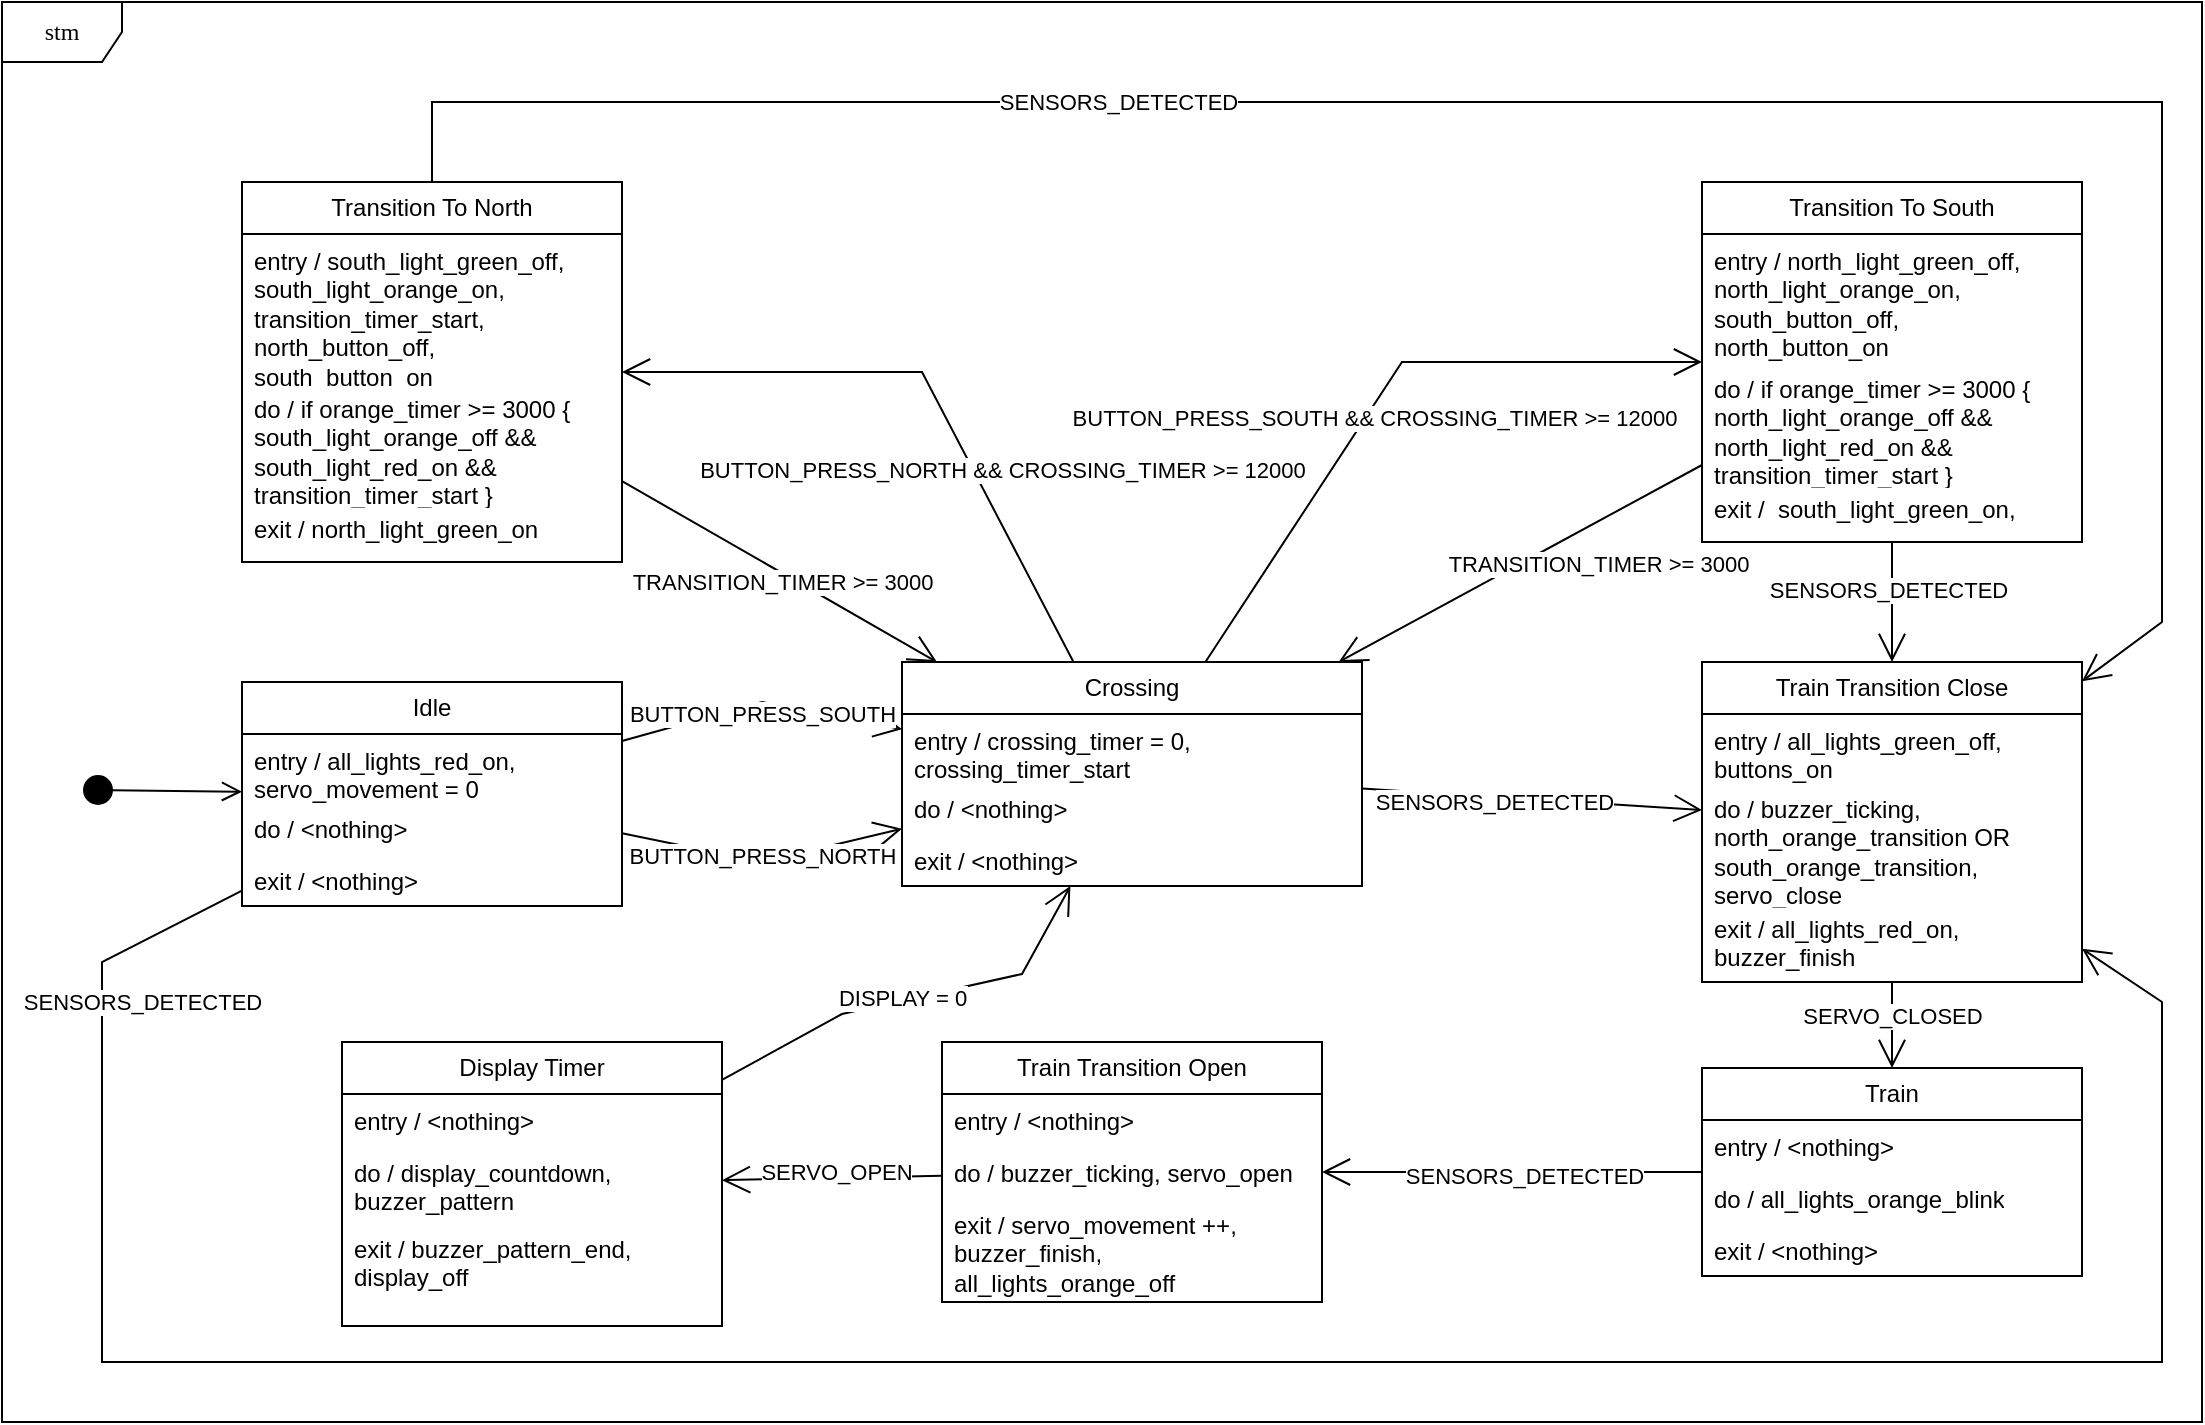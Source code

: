 <mxfile version="26.1.1">
  <diagram name="Page-1" id="58cdce13-f638-feb5-8d6f-7d28b1aa9fa0">
    <mxGraphModel dx="1406" dy="1673" grid="1" gridSize="10" guides="1" tooltips="1" connect="1" arrows="1" fold="1" page="1" pageScale="1" pageWidth="1100" pageHeight="850" background="none" math="0" shadow="0">
      <root>
        <mxCell id="0" />
        <mxCell id="1" parent="0" />
        <mxCell id="2a3bc250acf0617d-8" value="stm" style="shape=umlFrame;whiteSpace=wrap;html=1;rounded=1;shadow=0;comic=0;labelBackgroundColor=none;strokeWidth=1;fontFamily=Verdana;fontSize=12;align=center;" parent="1" vertex="1">
          <mxGeometry y="-30" width="1100" height="710" as="geometry" />
        </mxCell>
        <mxCell id="PKtg7ZzHAFvoQ-wqq1mG-1" value="" style="html=1;verticalAlign=bottom;startArrow=circle;startFill=1;endArrow=open;startSize=6;endSize=8;curved=0;rounded=0;" parent="1" target="PKtg7ZzHAFvoQ-wqq1mG-2" edge="1">
          <mxGeometry width="80" relative="1" as="geometry">
            <mxPoint x="40" y="363.905" as="sourcePoint" />
            <mxPoint x="120" y="368.086" as="targetPoint" />
          </mxGeometry>
        </mxCell>
        <mxCell id="PKtg7ZzHAFvoQ-wqq1mG-2" value="Idle" style="swimlane;fontStyle=0;childLayout=stackLayout;horizontal=1;startSize=26;fillColor=none;horizontalStack=0;resizeParent=1;resizeParentMax=0;resizeLast=0;collapsible=1;marginBottom=0;whiteSpace=wrap;html=1;" parent="1" vertex="1">
          <mxGeometry x="120" y="310" width="190" height="112" as="geometry">
            <mxRectangle x="150" y="350" width="100" height="30" as="alternateBounds" />
          </mxGeometry>
        </mxCell>
        <mxCell id="PKtg7ZzHAFvoQ-wqq1mG-3" value="entry / all_lights_red_on, servo_movement = 0" style="text;strokeColor=none;fillColor=none;align=left;verticalAlign=top;spacingLeft=4;spacingRight=4;overflow=hidden;rotatable=0;points=[[0,0.5],[1,0.5]];portConstraint=eastwest;whiteSpace=wrap;html=1;" parent="PKtg7ZzHAFvoQ-wqq1mG-2" vertex="1">
          <mxGeometry y="26" width="190" height="34" as="geometry" />
        </mxCell>
        <mxCell id="PKtg7ZzHAFvoQ-wqq1mG-4" value="do / &amp;lt;nothing&amp;gt;&amp;nbsp;" style="text;strokeColor=none;fillColor=none;align=left;verticalAlign=top;spacingLeft=4;spacingRight=4;overflow=hidden;rotatable=0;points=[[0,0.5],[1,0.5]];portConstraint=eastwest;whiteSpace=wrap;html=1;" parent="PKtg7ZzHAFvoQ-wqq1mG-2" vertex="1">
          <mxGeometry y="60" width="190" height="26" as="geometry" />
        </mxCell>
        <mxCell id="PKtg7ZzHAFvoQ-wqq1mG-5" value="exit / &amp;lt;nothing&amp;gt;" style="text;strokeColor=none;fillColor=none;align=left;verticalAlign=top;spacingLeft=4;spacingRight=4;overflow=hidden;rotatable=0;points=[[0,0.5],[1,0.5]];portConstraint=eastwest;whiteSpace=wrap;html=1;" parent="PKtg7ZzHAFvoQ-wqq1mG-2" vertex="1">
          <mxGeometry y="86" width="190" height="26" as="geometry" />
        </mxCell>
        <mxCell id="PKtg7ZzHAFvoQ-wqq1mG-8" value="Crossing" style="swimlane;fontStyle=0;childLayout=stackLayout;horizontal=1;startSize=26;fillColor=none;horizontalStack=0;resizeParent=1;resizeParentMax=0;resizeLast=0;collapsible=1;marginBottom=0;whiteSpace=wrap;html=1;" parent="1" vertex="1">
          <mxGeometry x="450" y="300" width="230" height="112" as="geometry" />
        </mxCell>
        <mxCell id="PKtg7ZzHAFvoQ-wqq1mG-9" value="entry / crossing_timer = 0, crossing_timer_start" style="text;strokeColor=none;fillColor=none;align=left;verticalAlign=top;spacingLeft=4;spacingRight=4;overflow=hidden;rotatable=0;points=[[0,0.5],[1,0.5]];portConstraint=eastwest;whiteSpace=wrap;html=1;" parent="PKtg7ZzHAFvoQ-wqq1mG-8" vertex="1">
          <mxGeometry y="26" width="230" height="34" as="geometry" />
        </mxCell>
        <mxCell id="PKtg7ZzHAFvoQ-wqq1mG-10" value="do / &amp;lt;nothing&amp;gt;&amp;nbsp;" style="text;strokeColor=none;fillColor=none;align=left;verticalAlign=top;spacingLeft=4;spacingRight=4;overflow=hidden;rotatable=0;points=[[0,0.5],[1,0.5]];portConstraint=eastwest;whiteSpace=wrap;html=1;" parent="PKtg7ZzHAFvoQ-wqq1mG-8" vertex="1">
          <mxGeometry y="60" width="230" height="26" as="geometry" />
        </mxCell>
        <mxCell id="PKtg7ZzHAFvoQ-wqq1mG-11" value="exit / &amp;lt;nothing&amp;gt;" style="text;strokeColor=none;fillColor=none;align=left;verticalAlign=top;spacingLeft=4;spacingRight=4;overflow=hidden;rotatable=0;points=[[0,0.5],[1,0.5]];portConstraint=eastwest;whiteSpace=wrap;html=1;" parent="PKtg7ZzHAFvoQ-wqq1mG-8" vertex="1">
          <mxGeometry y="86" width="230" height="26" as="geometry" />
        </mxCell>
        <mxCell id="PKtg7ZzHAFvoQ-wqq1mG-12" value="Transition To North" style="swimlane;fontStyle=0;childLayout=stackLayout;horizontal=1;startSize=26;fillColor=none;horizontalStack=0;resizeParent=1;resizeParentMax=0;resizeLast=0;collapsible=1;marginBottom=0;whiteSpace=wrap;html=1;" parent="1" vertex="1">
          <mxGeometry x="120" y="60" width="190" height="190" as="geometry" />
        </mxCell>
        <mxCell id="PKtg7ZzHAFvoQ-wqq1mG-13" value="entry / south_light_green_off, south_light_orange_on, transition_timer_start, north_button_off,&lt;div&gt;south_button_on&lt;/div&gt;" style="text;strokeColor=none;fillColor=none;align=left;verticalAlign=top;spacingLeft=4;spacingRight=4;overflow=hidden;rotatable=0;points=[[0,0.5],[1,0.5]];portConstraint=eastwest;whiteSpace=wrap;html=1;" parent="PKtg7ZzHAFvoQ-wqq1mG-12" vertex="1">
          <mxGeometry y="26" width="190" height="74" as="geometry" />
        </mxCell>
        <mxCell id="PKtg7ZzHAFvoQ-wqq1mG-14" value="do / if orange_timer &amp;gt;= 3000 { south_light_orange_off &amp;amp;&amp;amp; south_light_red_on &amp;amp;&amp;amp; transition_timer_start }" style="text;strokeColor=none;fillColor=none;align=left;verticalAlign=top;spacingLeft=4;spacingRight=4;overflow=hidden;rotatable=0;points=[[0,0.5],[1,0.5]];portConstraint=eastwest;whiteSpace=wrap;html=1;" parent="PKtg7ZzHAFvoQ-wqq1mG-12" vertex="1">
          <mxGeometry y="100" width="190" height="60" as="geometry" />
        </mxCell>
        <mxCell id="PKtg7ZzHAFvoQ-wqq1mG-15" value="exit / north_light_green_on" style="text;strokeColor=none;fillColor=none;align=left;verticalAlign=top;spacingLeft=4;spacingRight=4;overflow=hidden;rotatable=0;points=[[0,0.5],[1,0.5]];portConstraint=eastwest;whiteSpace=wrap;html=1;" parent="PKtg7ZzHAFvoQ-wqq1mG-12" vertex="1">
          <mxGeometry y="160" width="190" height="30" as="geometry" />
        </mxCell>
        <mxCell id="PKtg7ZzHAFvoQ-wqq1mG-16" value="Train" style="swimlane;fontStyle=0;childLayout=stackLayout;horizontal=1;startSize=26;fillColor=none;horizontalStack=0;resizeParent=1;resizeParentMax=0;resizeLast=0;collapsible=1;marginBottom=0;whiteSpace=wrap;html=1;" parent="1" vertex="1">
          <mxGeometry x="850" y="503" width="190" height="104" as="geometry" />
        </mxCell>
        <mxCell id="PKtg7ZzHAFvoQ-wqq1mG-17" value="entry / &amp;lt;nothing&amp;gt;" style="text;strokeColor=none;fillColor=none;align=left;verticalAlign=top;spacingLeft=4;spacingRight=4;overflow=hidden;rotatable=0;points=[[0,0.5],[1,0.5]];portConstraint=eastwest;whiteSpace=wrap;html=1;" parent="PKtg7ZzHAFvoQ-wqq1mG-16" vertex="1">
          <mxGeometry y="26" width="190" height="26" as="geometry" />
        </mxCell>
        <mxCell id="PKtg7ZzHAFvoQ-wqq1mG-18" value="do / all_lights_orange_blink" style="text;strokeColor=none;fillColor=none;align=left;verticalAlign=top;spacingLeft=4;spacingRight=4;overflow=hidden;rotatable=0;points=[[0,0.5],[1,0.5]];portConstraint=eastwest;whiteSpace=wrap;html=1;" parent="PKtg7ZzHAFvoQ-wqq1mG-16" vertex="1">
          <mxGeometry y="52" width="190" height="26" as="geometry" />
        </mxCell>
        <mxCell id="PKtg7ZzHAFvoQ-wqq1mG-19" value="exit / &amp;lt;nothing&amp;gt;" style="text;strokeColor=none;fillColor=none;align=left;verticalAlign=top;spacingLeft=4;spacingRight=4;overflow=hidden;rotatable=0;points=[[0,0.5],[1,0.5]];portConstraint=eastwest;whiteSpace=wrap;html=1;" parent="PKtg7ZzHAFvoQ-wqq1mG-16" vertex="1">
          <mxGeometry y="78" width="190" height="26" as="geometry" />
        </mxCell>
        <mxCell id="PKtg7ZzHAFvoQ-wqq1mG-20" value="Train Transition Close" style="swimlane;fontStyle=0;childLayout=stackLayout;horizontal=1;startSize=26;fillColor=none;horizontalStack=0;resizeParent=1;resizeParentMax=0;resizeLast=0;collapsible=1;marginBottom=0;whiteSpace=wrap;html=1;" parent="1" vertex="1">
          <mxGeometry x="850" y="300" width="190" height="160" as="geometry" />
        </mxCell>
        <mxCell id="PKtg7ZzHAFvoQ-wqq1mG-21" value="entry / all_lights_green_off, buttons_on" style="text;strokeColor=none;fillColor=none;align=left;verticalAlign=top;spacingLeft=4;spacingRight=4;overflow=hidden;rotatable=0;points=[[0,0.5],[1,0.5]];portConstraint=eastwest;whiteSpace=wrap;html=1;" parent="PKtg7ZzHAFvoQ-wqq1mG-20" vertex="1">
          <mxGeometry y="26" width="190" height="34" as="geometry" />
        </mxCell>
        <mxCell id="PKtg7ZzHAFvoQ-wqq1mG-22" value="do / buzzer_ticking, north_orange_transition OR south_orange_transition,&lt;div&gt;servo_close&lt;/div&gt;" style="text;strokeColor=none;fillColor=none;align=left;verticalAlign=top;spacingLeft=4;spacingRight=4;overflow=hidden;rotatable=0;points=[[0,0.5],[1,0.5]];portConstraint=eastwest;whiteSpace=wrap;html=1;" parent="PKtg7ZzHAFvoQ-wqq1mG-20" vertex="1">
          <mxGeometry y="60" width="190" height="60" as="geometry" />
        </mxCell>
        <mxCell id="PKtg7ZzHAFvoQ-wqq1mG-23" value="exit / all_lights_red_on, buzzer_finish" style="text;strokeColor=none;fillColor=none;align=left;verticalAlign=top;spacingLeft=4;spacingRight=4;overflow=hidden;rotatable=0;points=[[0,0.5],[1,0.5]];portConstraint=eastwest;whiteSpace=wrap;html=1;" parent="PKtg7ZzHAFvoQ-wqq1mG-20" vertex="1">
          <mxGeometry y="120" width="190" height="40" as="geometry" />
        </mxCell>
        <mxCell id="PKtg7ZzHAFvoQ-wqq1mG-24" value="Train Transition Open" style="swimlane;fontStyle=0;childLayout=stackLayout;horizontal=1;startSize=26;fillColor=none;horizontalStack=0;resizeParent=1;resizeParentMax=0;resizeLast=0;collapsible=1;marginBottom=0;whiteSpace=wrap;html=1;" parent="1" vertex="1">
          <mxGeometry x="470" y="490" width="190" height="130" as="geometry" />
        </mxCell>
        <mxCell id="PKtg7ZzHAFvoQ-wqq1mG-25" value="entry / &amp;lt;nothing&amp;gt;" style="text;strokeColor=none;fillColor=none;align=left;verticalAlign=top;spacingLeft=4;spacingRight=4;overflow=hidden;rotatable=0;points=[[0,0.5],[1,0.5]];portConstraint=eastwest;whiteSpace=wrap;html=1;" parent="PKtg7ZzHAFvoQ-wqq1mG-24" vertex="1">
          <mxGeometry y="26" width="190" height="26" as="geometry" />
        </mxCell>
        <mxCell id="PKtg7ZzHAFvoQ-wqq1mG-26" value="do / buzzer_ticking, servo_open" style="text;strokeColor=none;fillColor=none;align=left;verticalAlign=top;spacingLeft=4;spacingRight=4;overflow=hidden;rotatable=0;points=[[0,0.5],[1,0.5]];portConstraint=eastwest;whiteSpace=wrap;html=1;" parent="PKtg7ZzHAFvoQ-wqq1mG-24" vertex="1">
          <mxGeometry y="52" width="190" height="26" as="geometry" />
        </mxCell>
        <mxCell id="PKtg7ZzHAFvoQ-wqq1mG-27" value="exit / servo_movement ++, buzzer_finish, all_lights_orange_off" style="text;strokeColor=none;fillColor=none;align=left;verticalAlign=top;spacingLeft=4;spacingRight=4;overflow=hidden;rotatable=0;points=[[0,0.5],[1,0.5]];portConstraint=eastwest;whiteSpace=wrap;html=1;" parent="PKtg7ZzHAFvoQ-wqq1mG-24" vertex="1">
          <mxGeometry y="78" width="190" height="52" as="geometry" />
        </mxCell>
        <mxCell id="PKtg7ZzHAFvoQ-wqq1mG-37" value="Transition To South" style="swimlane;fontStyle=0;childLayout=stackLayout;horizontal=1;startSize=26;fillColor=none;horizontalStack=0;resizeParent=1;resizeParentMax=0;resizeLast=0;collapsible=1;marginBottom=0;whiteSpace=wrap;html=1;" parent="1" vertex="1">
          <mxGeometry x="850" y="60" width="190" height="180" as="geometry" />
        </mxCell>
        <mxCell id="PKtg7ZzHAFvoQ-wqq1mG-38" value="entry / north_light_green_off, north_light_orange_on, south_button_off,&lt;div&gt;north_button_on&lt;/div&gt;" style="text;strokeColor=none;fillColor=none;align=left;verticalAlign=top;spacingLeft=4;spacingRight=4;overflow=hidden;rotatable=0;points=[[0,0.5],[1,0.5]];portConstraint=eastwest;whiteSpace=wrap;html=1;" parent="PKtg7ZzHAFvoQ-wqq1mG-37" vertex="1">
          <mxGeometry y="26" width="190" height="64" as="geometry" />
        </mxCell>
        <mxCell id="PKtg7ZzHAFvoQ-wqq1mG-39" value="do / if orange_timer &amp;gt;= 3000 { north_light_orange_off &amp;amp;&amp;amp; north_light_red_on &amp;amp;&amp;amp; transition_timer_start }" style="text;strokeColor=none;fillColor=none;align=left;verticalAlign=top;spacingLeft=4;spacingRight=4;overflow=hidden;rotatable=0;points=[[0,0.5],[1,0.5]];portConstraint=eastwest;whiteSpace=wrap;html=1;" parent="PKtg7ZzHAFvoQ-wqq1mG-37" vertex="1">
          <mxGeometry y="90" width="190" height="60" as="geometry" />
        </mxCell>
        <mxCell id="PKtg7ZzHAFvoQ-wqq1mG-40" value="exit /&amp;nbsp; south_light_green_on,&amp;nbsp;" style="text;strokeColor=none;fillColor=none;align=left;verticalAlign=top;spacingLeft=4;spacingRight=4;overflow=hidden;rotatable=0;points=[[0,0.5],[1,0.5]];portConstraint=eastwest;whiteSpace=wrap;html=1;" parent="PKtg7ZzHAFvoQ-wqq1mG-37" vertex="1">
          <mxGeometry y="150" width="190" height="30" as="geometry" />
        </mxCell>
        <mxCell id="nCTDt_OjiDuGFJ6stSqO-8" value="Display Timer" style="swimlane;fontStyle=0;childLayout=stackLayout;horizontal=1;startSize=26;fillColor=none;horizontalStack=0;resizeParent=1;resizeParentMax=0;resizeLast=0;collapsible=1;marginBottom=0;whiteSpace=wrap;html=1;" vertex="1" parent="1">
          <mxGeometry x="170" y="490" width="190" height="142" as="geometry" />
        </mxCell>
        <mxCell id="nCTDt_OjiDuGFJ6stSqO-9" value="entry / &amp;lt;nothing&amp;gt;" style="text;strokeColor=none;fillColor=none;align=left;verticalAlign=top;spacingLeft=4;spacingRight=4;overflow=hidden;rotatable=0;points=[[0,0.5],[1,0.5]];portConstraint=eastwest;whiteSpace=wrap;html=1;" vertex="1" parent="nCTDt_OjiDuGFJ6stSqO-8">
          <mxGeometry y="26" width="190" height="26" as="geometry" />
        </mxCell>
        <mxCell id="nCTDt_OjiDuGFJ6stSqO-10" value="do / display_countdown, buzzer_pattern" style="text;strokeColor=none;fillColor=none;align=left;verticalAlign=top;spacingLeft=4;spacingRight=4;overflow=hidden;rotatable=0;points=[[0,0.5],[1,0.5]];portConstraint=eastwest;whiteSpace=wrap;html=1;" vertex="1" parent="nCTDt_OjiDuGFJ6stSqO-8">
          <mxGeometry y="52" width="190" height="38" as="geometry" />
        </mxCell>
        <mxCell id="nCTDt_OjiDuGFJ6stSqO-11" value="exit / buzzer_pattern_end, display_off" style="text;strokeColor=none;fillColor=none;align=left;verticalAlign=top;spacingLeft=4;spacingRight=4;overflow=hidden;rotatable=0;points=[[0,0.5],[1,0.5]];portConstraint=eastwest;whiteSpace=wrap;html=1;" vertex="1" parent="nCTDt_OjiDuGFJ6stSqO-8">
          <mxGeometry y="90" width="190" height="52" as="geometry" />
        </mxCell>
        <mxCell id="nCTDt_OjiDuGFJ6stSqO-14" value="" style="endArrow=open;endFill=1;endSize=12;html=1;rounded=0;" edge="1" parent="1" source="PKtg7ZzHAFvoQ-wqq1mG-12" target="PKtg7ZzHAFvoQ-wqq1mG-20">
          <mxGeometry width="160" relative="1" as="geometry">
            <mxPoint x="470" y="70" as="sourcePoint" />
            <mxPoint x="630" y="70" as="targetPoint" />
            <Array as="points">
              <mxPoint x="215" y="20" />
              <mxPoint x="1080" y="20" />
              <mxPoint x="1080" y="280" />
            </Array>
          </mxGeometry>
        </mxCell>
        <mxCell id="nCTDt_OjiDuGFJ6stSqO-15" value="SENSORS_DETECTED" style="edgeLabel;html=1;align=center;verticalAlign=middle;resizable=0;points=[];" vertex="1" connectable="0" parent="nCTDt_OjiDuGFJ6stSqO-14">
          <mxGeometry x="-0.37" relative="1" as="geometry">
            <mxPoint as="offset" />
          </mxGeometry>
        </mxCell>
        <mxCell id="nCTDt_OjiDuGFJ6stSqO-18" value="" style="endArrow=open;endFill=1;endSize=12;html=1;rounded=0;" edge="1" parent="1" source="PKtg7ZzHAFvoQ-wqq1mG-37" target="PKtg7ZzHAFvoQ-wqq1mG-20">
          <mxGeometry width="160" relative="1" as="geometry">
            <mxPoint x="490" y="400" as="sourcePoint" />
            <mxPoint x="650" y="400" as="targetPoint" />
          </mxGeometry>
        </mxCell>
        <mxCell id="nCTDt_OjiDuGFJ6stSqO-19" value="SENSORS_DETECTED" style="edgeLabel;html=1;align=center;verticalAlign=middle;resizable=0;points=[];" vertex="1" connectable="0" parent="nCTDt_OjiDuGFJ6stSqO-18">
          <mxGeometry x="-0.219" y="-2" relative="1" as="geometry">
            <mxPoint as="offset" />
          </mxGeometry>
        </mxCell>
        <mxCell id="nCTDt_OjiDuGFJ6stSqO-22" value="" style="endArrow=open;endFill=1;endSize=12;html=1;rounded=0;" edge="1" parent="1" source="PKtg7ZzHAFvoQ-wqq1mG-2" target="PKtg7ZzHAFvoQ-wqq1mG-20">
          <mxGeometry width="160" relative="1" as="geometry">
            <mxPoint x="110" y="507" as="sourcePoint" />
            <mxPoint x="110" y="577" as="targetPoint" />
            <Array as="points">
              <mxPoint x="50" y="450" />
              <mxPoint x="50" y="650" />
              <mxPoint x="1080" y="650" />
              <mxPoint x="1080" y="470" />
            </Array>
          </mxGeometry>
        </mxCell>
        <mxCell id="nCTDt_OjiDuGFJ6stSqO-23" value="SENSORS_DETECTED" style="edgeLabel;html=1;align=center;verticalAlign=middle;resizable=0;points=[];" vertex="1" connectable="0" parent="nCTDt_OjiDuGFJ6stSqO-22">
          <mxGeometry x="-0.219" y="-2" relative="1" as="geometry">
            <mxPoint x="-302" y="-182" as="offset" />
          </mxGeometry>
        </mxCell>
        <mxCell id="nCTDt_OjiDuGFJ6stSqO-26" value="" style="endArrow=open;endFill=1;endSize=12;html=1;rounded=0;" edge="1" parent="1" source="PKtg7ZzHAFvoQ-wqq1mG-12" target="PKtg7ZzHAFvoQ-wqq1mG-8">
          <mxGeometry width="160" relative="1" as="geometry">
            <mxPoint x="450" y="210" as="sourcePoint" />
            <mxPoint x="450" y="280" as="targetPoint" />
          </mxGeometry>
        </mxCell>
        <mxCell id="nCTDt_OjiDuGFJ6stSqO-27" value="TRANSITION_TIMER &amp;gt;= 3000" style="edgeLabel;html=1;align=center;verticalAlign=middle;resizable=0;points=[];" vertex="1" connectable="0" parent="nCTDt_OjiDuGFJ6stSqO-26">
          <mxGeometry x="-0.219" y="-2" relative="1" as="geometry">
            <mxPoint x="19" y="13" as="offset" />
          </mxGeometry>
        </mxCell>
        <mxCell id="nCTDt_OjiDuGFJ6stSqO-28" value="" style="endArrow=open;endFill=1;endSize=12;html=1;rounded=0;" edge="1" parent="1" source="PKtg7ZzHAFvoQ-wqq1mG-37" target="PKtg7ZzHAFvoQ-wqq1mG-8">
          <mxGeometry width="160" relative="1" as="geometry">
            <mxPoint x="320" y="220" as="sourcePoint" />
            <mxPoint x="477" y="310" as="targetPoint" />
          </mxGeometry>
        </mxCell>
        <mxCell id="nCTDt_OjiDuGFJ6stSqO-29" value="TRANSITION_TIMER &amp;gt;= 3000" style="edgeLabel;html=1;align=center;verticalAlign=middle;resizable=0;points=[];" vertex="1" connectable="0" parent="nCTDt_OjiDuGFJ6stSqO-28">
          <mxGeometry x="-0.219" y="-2" relative="1" as="geometry">
            <mxPoint x="19" y="13" as="offset" />
          </mxGeometry>
        </mxCell>
        <mxCell id="nCTDt_OjiDuGFJ6stSqO-30" value="" style="endArrow=open;endFill=1;endSize=12;html=1;rounded=0;" edge="1" parent="1" source="PKtg7ZzHAFvoQ-wqq1mG-8" target="PKtg7ZzHAFvoQ-wqq1mG-12">
          <mxGeometry width="160" relative="1" as="geometry">
            <mxPoint x="330" y="230" as="sourcePoint" />
            <mxPoint x="487" y="320" as="targetPoint" />
            <Array as="points">
              <mxPoint x="460" y="155" />
            </Array>
          </mxGeometry>
        </mxCell>
        <mxCell id="nCTDt_OjiDuGFJ6stSqO-31" value="BUTTON_PRESS_NORTH &amp;amp;&amp;amp; CROSSING_TIMER &amp;gt;= 12000" style="edgeLabel;html=1;align=center;verticalAlign=middle;resizable=0;points=[];" vertex="1" connectable="0" parent="nCTDt_OjiDuGFJ6stSqO-30">
          <mxGeometry x="-0.219" y="-2" relative="1" as="geometry">
            <mxPoint x="19" y="13" as="offset" />
          </mxGeometry>
        </mxCell>
        <mxCell id="nCTDt_OjiDuGFJ6stSqO-32" value="" style="endArrow=open;endFill=1;endSize=12;html=1;rounded=0;" edge="1" parent="1" source="PKtg7ZzHAFvoQ-wqq1mG-8" target="PKtg7ZzHAFvoQ-wqq1mG-37">
          <mxGeometry width="160" relative="1" as="geometry">
            <mxPoint x="490" y="400" as="sourcePoint" />
            <mxPoint x="650" y="400" as="targetPoint" />
            <Array as="points">
              <mxPoint x="700" y="150" />
            </Array>
          </mxGeometry>
        </mxCell>
        <mxCell id="nCTDt_OjiDuGFJ6stSqO-33" value="BUTTON_PRESS_SOUTH&amp;nbsp;&amp;amp;&amp;amp; CROSSING_TIMER &amp;gt;= 12000" style="edgeLabel;html=1;align=center;verticalAlign=middle;resizable=0;points=[];" vertex="1" connectable="0" parent="nCTDt_OjiDuGFJ6stSqO-32">
          <mxGeometry x="-0.099" y="-3" relative="1" as="geometry">
            <mxPoint as="offset" />
          </mxGeometry>
        </mxCell>
        <mxCell id="nCTDt_OjiDuGFJ6stSqO-34" value="" style="endArrow=open;endFill=1;endSize=12;html=1;rounded=0;" edge="1" parent="1" source="PKtg7ZzHAFvoQ-wqq1mG-8" target="PKtg7ZzHAFvoQ-wqq1mG-20">
          <mxGeometry width="160" relative="1" as="geometry">
            <mxPoint x="955" y="250" as="sourcePoint" />
            <mxPoint x="955" y="320" as="targetPoint" />
          </mxGeometry>
        </mxCell>
        <mxCell id="nCTDt_OjiDuGFJ6stSqO-35" value="SENSORS_DETECTED" style="edgeLabel;html=1;align=center;verticalAlign=middle;resizable=0;points=[];" vertex="1" connectable="0" parent="nCTDt_OjiDuGFJ6stSqO-34">
          <mxGeometry x="-0.219" y="-2" relative="1" as="geometry">
            <mxPoint as="offset" />
          </mxGeometry>
        </mxCell>
        <mxCell id="nCTDt_OjiDuGFJ6stSqO-36" value="" style="endArrow=open;endFill=1;endSize=12;html=1;rounded=0;" edge="1" parent="1" source="PKtg7ZzHAFvoQ-wqq1mG-16" target="PKtg7ZzHAFvoQ-wqq1mG-24">
          <mxGeometry width="160" relative="1" as="geometry">
            <mxPoint x="965" y="260" as="sourcePoint" />
            <mxPoint x="965" y="330" as="targetPoint" />
            <Array as="points" />
          </mxGeometry>
        </mxCell>
        <mxCell id="nCTDt_OjiDuGFJ6stSqO-37" value="SENSORS_DETECTED" style="edgeLabel;html=1;align=center;verticalAlign=middle;resizable=0;points=[];" vertex="1" connectable="0" parent="nCTDt_OjiDuGFJ6stSqO-36">
          <mxGeometry x="-0.219" y="-2" relative="1" as="geometry">
            <mxPoint x="-15" y="4" as="offset" />
          </mxGeometry>
        </mxCell>
        <mxCell id="nCTDt_OjiDuGFJ6stSqO-38" value="" style="endArrow=open;endFill=1;endSize=12;html=1;rounded=0;" edge="1" parent="1" source="nCTDt_OjiDuGFJ6stSqO-8" target="PKtg7ZzHAFvoQ-wqq1mG-8">
          <mxGeometry width="160" relative="1" as="geometry">
            <mxPoint x="360" y="511.226" as="sourcePoint" />
            <mxPoint x="532.234" y="418" as="targetPoint" />
            <Array as="points">
              <mxPoint x="420" y="476" />
              <mxPoint x="510" y="456" />
            </Array>
          </mxGeometry>
        </mxCell>
        <mxCell id="nCTDt_OjiDuGFJ6stSqO-39" value="DISPLAY = 0" style="edgeLabel;html=1;align=center;verticalAlign=middle;resizable=0;points=[];" vertex="1" connectable="0" parent="nCTDt_OjiDuGFJ6stSqO-38">
          <mxGeometry x="-0.355" y="2" relative="1" as="geometry">
            <mxPoint x="31" y="-7" as="offset" />
          </mxGeometry>
        </mxCell>
        <mxCell id="nCTDt_OjiDuGFJ6stSqO-40" value="" style="endArrow=open;endFill=1;endSize=12;html=1;rounded=0;" edge="1" parent="1" source="PKtg7ZzHAFvoQ-wqq1mG-24" target="nCTDt_OjiDuGFJ6stSqO-8">
          <mxGeometry width="160" relative="1" as="geometry">
            <mxPoint x="490" y="400" as="sourcePoint" />
            <mxPoint x="650" y="400" as="targetPoint" />
            <Array as="points" />
          </mxGeometry>
        </mxCell>
        <mxCell id="nCTDt_OjiDuGFJ6stSqO-41" value="SERVO_OPEN" style="edgeLabel;html=1;align=center;verticalAlign=middle;resizable=0;points=[];" vertex="1" connectable="0" parent="nCTDt_OjiDuGFJ6stSqO-40">
          <mxGeometry x="-0.026" y="3" relative="1" as="geometry">
            <mxPoint y="-6" as="offset" />
          </mxGeometry>
        </mxCell>
        <mxCell id="nCTDt_OjiDuGFJ6stSqO-44" value="" style="endArrow=open;endFill=1;endSize=12;html=1;rounded=0;" edge="1" parent="1" source="PKtg7ZzHAFvoQ-wqq1mG-20" target="PKtg7ZzHAFvoQ-wqq1mG-16">
          <mxGeometry width="160" relative="1" as="geometry">
            <mxPoint x="480" y="567" as="sourcePoint" />
            <mxPoint x="370" y="569" as="targetPoint" />
            <Array as="points" />
          </mxGeometry>
        </mxCell>
        <mxCell id="nCTDt_OjiDuGFJ6stSqO-45" value="SERVO_CLOSED" style="edgeLabel;html=1;align=center;verticalAlign=middle;resizable=0;points=[];" vertex="1" connectable="0" parent="nCTDt_OjiDuGFJ6stSqO-44">
          <mxGeometry x="-0.026" y="3" relative="1" as="geometry">
            <mxPoint x="-3" y="-4" as="offset" />
          </mxGeometry>
        </mxCell>
        <mxCell id="nCTDt_OjiDuGFJ6stSqO-46" value="" style="endArrow=open;endFill=1;endSize=12;html=1;rounded=0;" edge="1" parent="1" source="PKtg7ZzHAFvoQ-wqq1mG-2" target="PKtg7ZzHAFvoQ-wqq1mG-8">
          <mxGeometry width="160" relative="1" as="geometry">
            <mxPoint x="490" y="390" as="sourcePoint" />
            <mxPoint x="650" y="390" as="targetPoint" />
            <Array as="points">
              <mxPoint x="380" y="320" />
            </Array>
          </mxGeometry>
        </mxCell>
        <mxCell id="nCTDt_OjiDuGFJ6stSqO-49" value="BUTTON_PRESS_SOUTH" style="edgeLabel;html=1;align=center;verticalAlign=middle;resizable=0;points=[];" vertex="1" connectable="0" parent="nCTDt_OjiDuGFJ6stSqO-46">
          <mxGeometry x="0.213" y="-2" relative="1" as="geometry">
            <mxPoint x="-14" y="1" as="offset" />
          </mxGeometry>
        </mxCell>
        <mxCell id="nCTDt_OjiDuGFJ6stSqO-47" value="" style="endArrow=open;endFill=1;endSize=12;html=1;rounded=0;" edge="1" parent="1" source="PKtg7ZzHAFvoQ-wqq1mG-2" target="PKtg7ZzHAFvoQ-wqq1mG-8">
          <mxGeometry width="160" relative="1" as="geometry">
            <mxPoint x="310" y="444" as="sourcePoint" />
            <mxPoint x="470" y="444" as="targetPoint" />
            <Array as="points">
              <mxPoint x="380" y="400" />
            </Array>
          </mxGeometry>
        </mxCell>
        <mxCell id="nCTDt_OjiDuGFJ6stSqO-48" value="BUTTON_PRESS_NORTH" style="edgeLabel;html=1;align=center;verticalAlign=middle;resizable=0;points=[];" vertex="1" connectable="0" parent="nCTDt_OjiDuGFJ6stSqO-47">
          <mxGeometry x="-0.179" y="1" relative="1" as="geometry">
            <mxPoint x="12" as="offset" />
          </mxGeometry>
        </mxCell>
      </root>
    </mxGraphModel>
  </diagram>
</mxfile>
